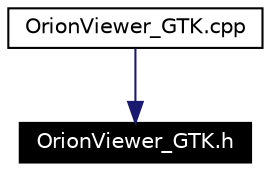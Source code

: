 digraph inheritance
{
  Node24 [shape="box",label="OrionViewer_GTK.h",fontsize=10,height=0.2,width=0.4,fontname="Helvetica",color="black",style="filled" fontcolor="white"];
  Node25 -> Node24 [color="midnightblue",fontsize=10,style="solid",fontname="Helvetica"];
  Node25 [shape="box",label="OrionViewer_GTK.cpp",fontsize=10,height=0.2,width=0.4,fontname="Helvetica",color="black",URL="$OrionViewer__GTK_8cpp.html"];
}
